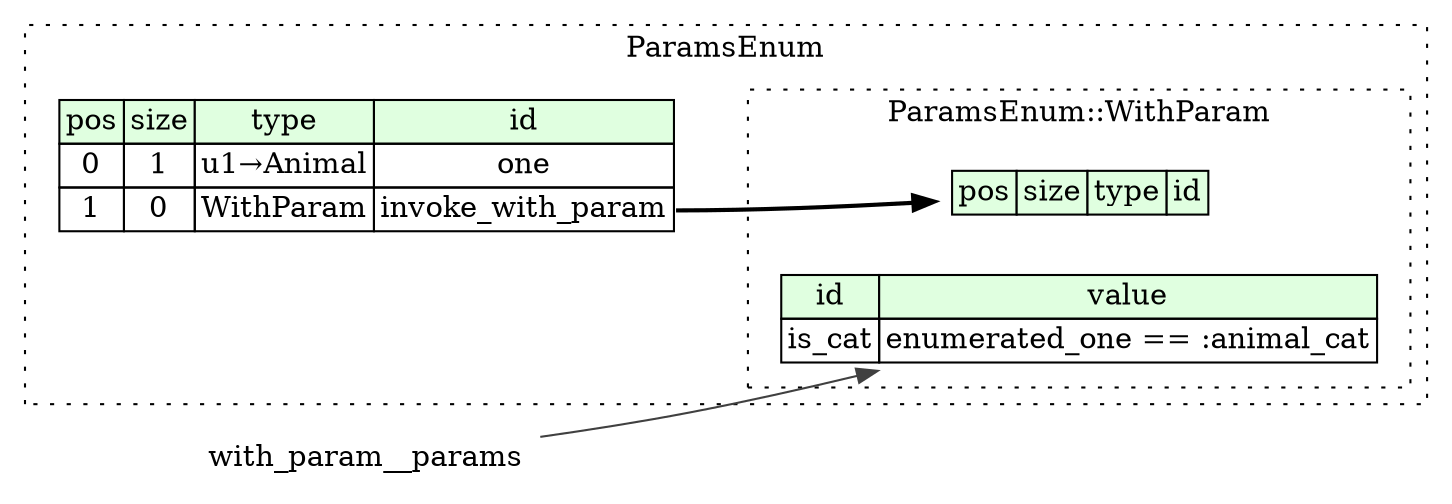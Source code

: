 digraph {
	rankdir=LR;
	node [shape=plaintext];
	subgraph cluster__params_enum {
		label="ParamsEnum";
		graph[style=dotted];

		params_enum__seq [label=<<TABLE BORDER="0" CELLBORDER="1" CELLSPACING="0">
			<TR><TD BGCOLOR="#E0FFE0">pos</TD><TD BGCOLOR="#E0FFE0">size</TD><TD BGCOLOR="#E0FFE0">type</TD><TD BGCOLOR="#E0FFE0">id</TD></TR>
			<TR><TD PORT="one_pos">0</TD><TD PORT="one_size">1</TD><TD>u1→Animal</TD><TD PORT="one_type">one</TD></TR>
			<TR><TD PORT="invoke_with_param_pos">1</TD><TD PORT="invoke_with_param_size">0</TD><TD>WithParam</TD><TD PORT="invoke_with_param_type">invoke_with_param</TD></TR>
		</TABLE>>];
		subgraph cluster__with_param {
			label="ParamsEnum::WithParam";
			graph[style=dotted];

			with_param__seq [label=<<TABLE BORDER="0" CELLBORDER="1" CELLSPACING="0">
				<TR><TD BGCOLOR="#E0FFE0">pos</TD><TD BGCOLOR="#E0FFE0">size</TD><TD BGCOLOR="#E0FFE0">type</TD><TD BGCOLOR="#E0FFE0">id</TD></TR>
			</TABLE>>];
			with_param__inst__is_cat [label=<<TABLE BORDER="0" CELLBORDER="1" CELLSPACING="0">
				<TR><TD BGCOLOR="#E0FFE0">id</TD><TD BGCOLOR="#E0FFE0">value</TD></TR>
				<TR><TD>is_cat</TD><TD>enumerated_one == :animal_cat</TD></TR>
			</TABLE>>];
		}
	}
	params_enum__seq:invoke_with_param_type -> with_param__seq [style=bold];
	with_param__params:enumerated_one_type -> with_param__inst__is_cat [color="#404040"];
}
